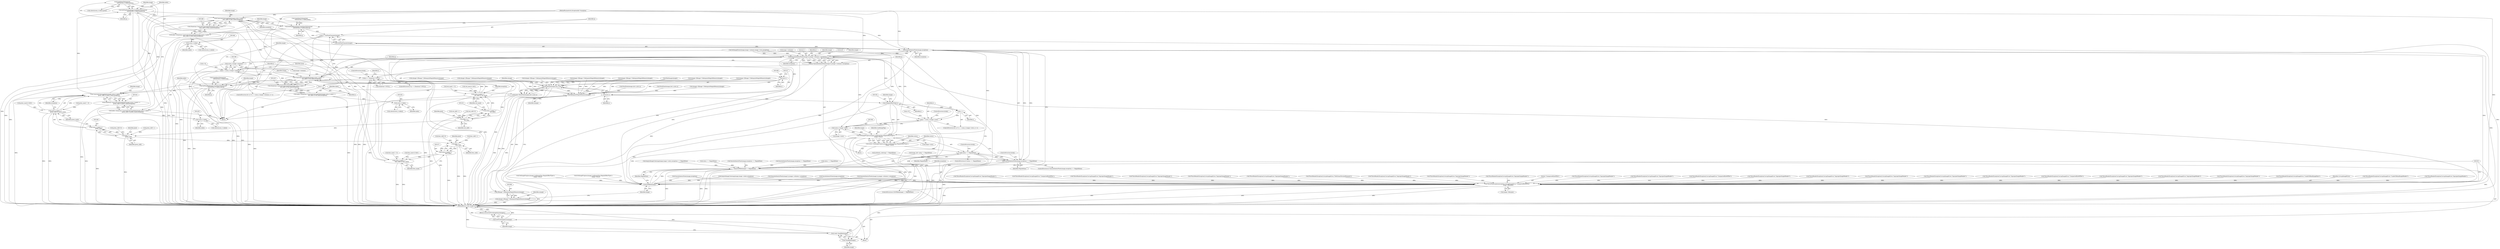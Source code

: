 digraph "0_ImageMagick_c78993d138bf480ab4652b5a48379d4ff75ba5f7@array" {
"1001454" [label="(Call,ScaleShortToQuantum(\n                colors[(ssize_t) index].green))"];
"1001452" [label="(Call,SetPixelGreen(image,ScaleShortToQuantum(\n                colors[(ssize_t) index].green),q))"];
"1001467" [label="(Call,ConstrainColormapIndex(image,(ssize_t) (pixel >>\n                blue_shift) & blue_mask,exception))"];
"1001417" [label="(Call,ConstrainColormapIndex(image,(ssize_t) (pixel >>\n                red_shift) & red_mask,exception))"];
"1001415" [label="(Call,(Quantum) ConstrainColormapIndex(image,(ssize_t) (pixel >>\n                red_shift) & red_mask,exception))"];
"1001413" [label="(Call,index=(Quantum) ConstrainColormapIndex(image,(ssize_t) (pixel >>\n                red_shift) & red_mask,exception))"];
"1001433" [label="(Call,(ssize_t) index)"];
"1001427" [label="(Call,SetPixelRed(image,ScaleShortToQuantum(\n                colors[(ssize_t) index].red),q))"];
"1001442" [label="(Call,ConstrainColormapIndex(image,(ssize_t) (pixel >>\n                green_shift) & green_mask,exception))"];
"1001440" [label="(Call,(Quantum) ConstrainColormapIndex(image,(ssize_t) (pixel >>\n                green_shift) & green_mask,exception))"];
"1001438" [label="(Call,index=(Quantum) ConstrainColormapIndex(image,(ssize_t) (pixel >>\n                green_shift) & green_mask,exception))"];
"1001458" [label="(Call,(ssize_t) index)"];
"1001465" [label="(Call,(Quantum) ConstrainColormapIndex(image,(ssize_t) (pixel >>\n                blue_shift) & blue_mask,exception))"];
"1001463" [label="(Call,index=(Quantum) ConstrainColormapIndex(image,(ssize_t) (pixel >>\n                blue_shift) & blue_mask,exception))"];
"1001483" [label="(Call,(ssize_t) index)"];
"1001477" [label="(Call,SetPixelBlue(image,ScaleShortToQuantum(\n                colors[(ssize_t) index].blue),q))"];
"1001488" [label="(Call,q+=GetPixelChannels(image))"];
"1001490" [label="(Call,GetPixelChannels(image))"];
"1001494" [label="(Call,SyncAuthenticPixels(image,exception))"];
"1001373" [label="(Call,QueueAuthenticPixels(image,0,y,image->columns,1,exception))"];
"1001371" [label="(Call,q=QueueAuthenticPixels(image,0,y,image->columns,1,exception))"];
"1001383" [label="(Call,q == (Quantum *) NULL)"];
"1001395" [label="(Call,(ssize_t) image->columns)"];
"1001393" [label="(Call,x < (ssize_t) image->columns)"];
"1001407" [label="(Call,(int) x)"];
"1001400" [label="(Call,x++)"];
"1001405" [label="(Call,XGetPixel(ximage,(int) x,(int) y))"];
"1001403" [label="(Call,pixel=XGetPixel(ximage,(int) x,(int) y))"];
"1001422" [label="(Call,pixel >>\n                red_shift)"];
"1001420" [label="(Call,(ssize_t) (pixel >>\n                red_shift))"];
"1001419" [label="(Call,(ssize_t) (pixel >>\n                red_shift) & red_mask)"];
"1001447" [label="(Call,pixel >>\n                green_shift)"];
"1001445" [label="(Call,(ssize_t) (pixel >>\n                green_shift))"];
"1001444" [label="(Call,(ssize_t) (pixel >>\n                green_shift) & green_mask)"];
"1001472" [label="(Call,pixel >>\n                blue_shift)"];
"1001470" [label="(Call,(ssize_t) (pixel >>\n                blue_shift))"];
"1001469" [label="(Call,(ssize_t) (pixel >>\n                blue_shift) & blue_mask)"];
"1001907" [label="(Call,RelinquishMagickMemory(ximage))"];
"1001905" [label="(Call,(XImage *) RelinquishMagickMemory(ximage))"];
"1001903" [label="(Call,ximage=(XImage *) RelinquishMagickMemory(ximage))"];
"1001410" [label="(Call,(int) y)"];
"1001504" [label="(Call,(MagickOffsetType) y)"];
"1001368" [label="(Call,y++)"];
"1001361" [label="(Call,y < (ssize_t) image->rows)"];
"1001501" [label="(Call,SetImageProgress(image,LoadImageTag,(MagickOffsetType) y,\n              image->rows))"];
"1001363" [label="(Call,(ssize_t) image->rows)"];
"1001499" [label="(Call,status=SetImageProgress(image,LoadImageTag,(MagickOffsetType) y,\n              image->rows))"];
"1001511" [label="(Call,status == MagickFalse)"];
"1001493" [label="(Call,SyncAuthenticPixels(image,exception) == MagickFalse)"];
"1001910" [label="(Call,EOFBlob(image) != MagickFalse)"];
"1001911" [label="(Call,EOFBlob(image))"];
"1001923" [label="(Call,CloseBlob(image))"];
"1001921" [label="(Call,(void) CloseBlob(image))"];
"1001926" [label="(Call,GetFirstImageInList(image))"];
"1001925" [label="(Return,return(GetFirstImageInList(image));)"];
"1001914" [label="(Call,ThrowFileException(exception,CorruptImageError,\"UnexpectedEndOfFile\",\n      image->filename))"];
"1001415" [label="(Call,(Quantum) ConstrainColormapIndex(image,(ssize_t) (pixel >>\n                red_shift) & red_mask,exception))"];
"1001394" [label="(Identifier,x)"];
"1000386" [label="(Call,ThrowReaderException(CorruptImageError,\"ImproperImageHeader\"))"];
"1001911" [label="(Call,EOFBlob(image))"];
"1001404" [label="(Identifier,pixel)"];
"1001297" [label="(Call,red_shift++)"];
"1001494" [label="(Call,SyncAuthenticPixels(image,exception))"];
"1001452" [label="(Call,SetPixelGreen(image,ScaleShortToQuantum(\n                colors[(ssize_t) index].green),q))"];
"1001417" [label="(Call,ConstrainColormapIndex(image,(ssize_t) (pixel >>\n                red_shift) & red_mask,exception))"];
"1001397" [label="(Call,image->columns)"];
"1000801" [label="(Call,ximage=(XImage *) RelinquishMagickMemory(ximage))"];
"1000850" [label="(Call,ThrowReaderException(CorruptImageError,\"UnexpectedEndOfFile\"))"];
"1001309" [label="(Call,green_mask != 0)"];
"1001382" [label="(ControlStructure,if (q == (Quantum *) NULL))"];
"1001255" [label="(Call,image_info->ping == MagickFalse)"];
"1001918" [label="(Call,image->filename)"];
"1001419" [label="(Call,(ssize_t) (pixel >>\n                red_shift) & red_mask)"];
"1001395" [label="(Call,(ssize_t) image->columns)"];
"1001280" [label="(Call,red_shift=0)"];
"1001362" [label="(Identifier,y)"];
"1000373" [label="(Call,ThrowReaderException(CorruptImageError,\"ImproperImageHeader\"))"];
"1000419" [label="(Call,ThrowReaderException(CorruptImageError,\"ImproperImageHeader\"))"];
"1001377" [label="(Call,image->columns)"];
"1001653" [label="(Call,SyncAuthenticPixels(image,exception))"];
"1000315" [label="(Call,ThrowReaderException(CorruptImageError,\"ImproperImageHeader\"))"];
"1001368" [label="(Call,y++)"];
"1001468" [label="(Identifier,image)"];
"1001564" [label="(Call,XGetPixel(ximage,(int) x,(int) y))"];
"1001908" [label="(Identifier,ximage)"];
"1001381" [label="(Identifier,exception)"];
"1001470" [label="(Call,(ssize_t) (pixel >>\n                blue_shift))"];
"1001385" [label="(Call,(Quantum *) NULL)"];
"1001506" [label="(Identifier,y)"];
"1001429" [label="(Call,ScaleShortToQuantum(\n                colors[(ssize_t) index].red))"];
"1001383" [label="(Call,q == (Quantum *) NULL)"];
"1001410" [label="(Call,(int) y)"];
"1001285" [label="(Call,red_mask != 0)"];
"1001499" [label="(Call,status=SetImageProgress(image,LoadImageTag,(MagickOffsetType) y,\n              image->rows))"];
"1001678" [label="(Call,AcquireImageColormap(image,image->colors,exception) == MagickFalse)"];
"1001428" [label="(Identifier,image)"];
"1001443" [label="(Identifier,image)"];
"1001380" [label="(Literal,1)"];
"1001472" [label="(Call,pixel >>\n                blue_shift)"];
"1001707" [label="(Call,ximage=(XImage *) RelinquishMagickMemory(ximage))"];
"1001904" [label="(Identifier,ximage)"];
"1001328" [label="(Call,blue_shift=0)"];
"1001927" [label="(Identifier,image)"];
"1000744" [label="(Call,ThrowReaderException(CorruptImageError,\"ImproperImageHeader\"))"];
"1000239" [label="(Call,ThrowReaderException(CorruptImageError,\"FileFormatVersionMismatch\"))"];
"1001372" [label="(Identifier,q)"];
"1001420" [label="(Call,(ssize_t) (pixel >>\n                red_shift))"];
"1001438" [label="(Call,index=(Quantum) ConstrainColormapIndex(image,(ssize_t) (pixel >>\n                green_shift) & green_mask,exception))"];
"1001512" [label="(Identifier,status)"];
"1001487" [label="(Identifier,q)"];
"1001001" [label="(Call,ximage=(XImage *) RelinquishMagickMemory(ximage))"];
"1001504" [label="(Call,(MagickOffsetType) y)"];
"1001670" [label="(Call,status == MagickFalse)"];
"1001502" [label="(Identifier,image)"];
"1001467" [label="(Call,ConstrainColormapIndex(image,(ssize_t) (pixel >>\n                blue_shift) & blue_mask,exception))"];
"1001473" [label="(Identifier,pixel)"];
"1001447" [label="(Call,pixel >>\n                green_shift)"];
"1001365" [label="(Call,image->rows)"];
"1001089" [label="(Call,ximage=(XImage *) RelinquishMagickMemory(ximage))"];
"1001450" [label="(Identifier,green_mask)"];
"1001464" [label="(Identifier,index)"];
"1001474" [label="(Identifier,blue_shift)"];
"1001451" [label="(Identifier,exception)"];
"1001373" [label="(Call,QueueAuthenticPixels(image,0,y,image->columns,1,exception))"];
"1001437" [label="(Identifier,q)"];
"1001674" [label="(ControlStructure,break;)"];
"1001652" [label="(Call,SyncAuthenticPixels(image,exception) == MagickFalse)"];
"1000265" [label="(Call,ThrowReaderException(CorruptImageError,\"ImproperImageHeader\"))"];
"1001860" [label="(Call,SyncAuthenticPixels(image,exception) == MagickFalse)"];
"1001423" [label="(Identifier,pixel)"];
"1001418" [label="(Identifier,image)"];
"1001448" [label="(Identifier,pixel)"];
"1001483" [label="(Call,(ssize_t) index)"];
"1000336" [label="(Call,ThrowReaderException(CorruptImageError,\"ImproperImageHeader\"))"];
"1001910" [label="(Call,EOFBlob(image) != MagickFalse)"];
"1001928" [label="(MethodReturn,static Image *)"];
"1000248" [label="(Call,ThrowReaderException(CorruptImageError,\"ImproperImageHeader\"))"];
"1001917" [label="(Literal,\"UnexpectedEndOfFile\")"];
"1001402" [label="(Block,)"];
"1000436" [label="(Call,ThrowReaderException(CorruptImageError,\"ImproperImageHeader\"))"];
"1000722" [label="(Call,ThrowReaderException(CorruptImageError,\"ImproperImageHeader\"))"];
"1001456" [label="(Call,colors[(ssize_t) index])"];
"1001500" [label="(Identifier,status)"];
"1001476" [label="(Identifier,exception)"];
"1001391" [label="(Identifier,x)"];
"1001403" [label="(Call,pixel=XGetPixel(ximage,(int) x,(int) y))"];
"1001409" [label="(Identifier,x)"];
"1001321" [label="(Call,green_shift++)"];
"1001454" [label="(Call,ScaleShortToQuantum(\n                colors[(ssize_t) index].green))"];
"1001514" [label="(ControlStructure,break;)"];
"1001878" [label="(Call,status == MagickFalse)"];
"1000498" [label="(Call,ThrowReaderException(CorruptImageError,\"UnexpectedEndOfFile\"))"];
"1001510" [label="(ControlStructure,if (status == MagickFalse))"];
"1001363" [label="(Call,(ssize_t) image->rows)"];
"1001435" [label="(Identifier,index)"];
"1001489" [label="(Identifier,q)"];
"1001333" [label="(Call,blue_mask != 0)"];
"1001405" [label="(Call,XGetPixel(ximage,(int) x,(int) y))"];
"1001868" [label="(Call,SetImageProgress(image,LoadImageTag,(MagickOffsetType) y,\n            image->rows))"];
"1001465" [label="(Call,(Quantum) ConstrainColormapIndex(image,(ssize_t) (pixel >>\n                blue_shift) & blue_mask,exception))"];
"1001052" [label="(Call,ThrowReaderException(CorruptImageError,\"ImproperImageHeader\"))"];
"1000368" [label="(Call,ThrowReaderException(CorruptImageError,\"ImproperImageHeader\"))"];
"1000410" [label="(Call,ThrowReaderException(CorruptImageError,\"ImproperImageHeader\"))"];
"1001401" [label="(Identifier,x)"];
"1001345" [label="(Call,blue_shift++)"];
"1001412" [label="(Identifier,y)"];
"1001426" [label="(Identifier,exception)"];
"1001400" [label="(Call,x++)"];
"1001907" [label="(Call,RelinquishMagickMemory(ximage))"];
"1001313" [label="(Call,green_mask & 0x01)"];
"1000116" [label="(Block,)"];
"1001513" [label="(Identifier,MagickFalse)"];
"1001477" [label="(Call,SetPixelBlue(image,ScaleShortToQuantum(\n                colors[(ssize_t) index].blue),q))"];
"1001475" [label="(Identifier,blue_mask)"];
"1001481" [label="(Call,colors[(ssize_t) index])"];
"1001422" [label="(Call,pixel >>\n                red_shift)"];
"1001511" [label="(Call,status == MagickFalse)"];
"1001361" [label="(Call,y < (ssize_t) image->rows)"];
"1001488" [label="(Call,q+=GetPixelChannels(image))"];
"1001909" [label="(ControlStructure,if (EOFBlob(image) != MagickFalse))"];
"1001007" [label="(Call,ThrowReaderException(CorruptImageError,\"ImproperImageHeader\"))"];
"1001444" [label="(Call,(ssize_t) (pixel >>\n                green_shift) & green_mask)"];
"1001407" [label="(Call,(int) x)"];
"1001923" [label="(Call,CloseBlob(image))"];
"1001389" [label="(ControlStructure,for (x=0; x < (ssize_t) image->columns; x++))"];
"1001414" [label="(Identifier,index)"];
"1001390" [label="(Call,x=0)"];
"1001304" [label="(Call,green_shift=0)"];
"1001498" [label="(ControlStructure,break;)"];
"1001463" [label="(Call,index=(Quantum) ConstrainColormapIndex(image,(ssize_t) (pixel >>\n                blue_shift) & blue_mask,exception))"];
"1001496" [label="(Identifier,exception)"];
"1001376" [label="(Identifier,y)"];
"1001507" [label="(Call,image->rows)"];
"1001458" [label="(Call,(ssize_t) index)"];
"1001660" [label="(Call,SetImageProgress(image,LoadImageTag,(MagickOffsetType) y,\n              image->rows))"];
"1001370" [label="(Block,)"];
"1001794" [label="(Call,QueueAuthenticPixels(image,0,y,image->columns,1,exception))"];
"1001445" [label="(Call,(ssize_t) (pixel >>\n                green_shift))"];
"1001433" [label="(Call,(ssize_t) index)"];
"1001169" [label="(Call,SetImageExtent(image,image->columns,image->rows,exception))"];
"1001046" [label="(Call,ximage=(XImage *) RelinquishMagickMemory(ximage))"];
"1001357" [label="(ControlStructure,for (y=0; y < (ssize_t) image->rows; y++))"];
"1000398" [label="(Call,ThrowReaderException(CorruptImageError,\"ImproperImageHeader\"))"];
"1000749" [label="(Call,XInitImage(ximage))"];
"1001358" [label="(Call,y=0)"];
"1001497" [label="(Identifier,MagickFalse)"];
"1001501" [label="(Call,SetImageProgress(image,LoadImageTag,(MagickOffsetType) y,\n              image->rows))"];
"1001455" [label="(Call,colors[(ssize_t) index].green)"];
"1001912" [label="(Identifier,image)"];
"1001861" [label="(Call,SyncAuthenticPixels(image,exception))"];
"1001914" [label="(Call,ThrowFileException(exception,CorruptImageError,\"UnexpectedEndOfFile\",\n      image->filename))"];
"1001337" [label="(Call,blue_mask & 0x01)"];
"1000762" [label="(Call,ThrowReaderException(CorruptImageError,\"UnexpectedEndOfFile\"))"];
"1001135" [label="(Call,ximage=(XImage *) RelinquishMagickMemory(ximage))"];
"1001453" [label="(Identifier,image)"];
"1001439" [label="(Identifier,index)"];
"1001492" [label="(ControlStructure,if (SyncAuthenticPixels(image,exception) == MagickFalse))"];
"1001406" [label="(Identifier,ximage)"];
"1001491" [label="(Identifier,image)"];
"1001289" [label="(Call,red_mask & 0x01)"];
"1001384" [label="(Identifier,q)"];
"1001925" [label="(Return,return(GetFirstImageInList(image));)"];
"1000290" [label="(Call,ThrowReaderException(CorruptImageError,\"ImproperImageHeader\"))"];
"1001903" [label="(Call,ximage=(XImage *) RelinquishMagickMemory(ximage))"];
"1001921" [label="(Call,(void) CloseBlob(image))"];
"1000320" [label="(Call,ThrowReaderException(CorruptImageError,\"ImproperImageHeader\"))"];
"1001449" [label="(Identifier,green_shift)"];
"1001832" [label="(Call,XGetPixel(ximage,(int) x,(int) y))"];
"1001369" [label="(Identifier,y)"];
"1001388" [label="(ControlStructure,break;)"];
"1001424" [label="(Identifier,red_shift)"];
"1001478" [label="(Identifier,image)"];
"1001495" [label="(Identifier,image)"];
"1000756" [label="(Call,ximage=(XImage *) RelinquishMagickMemory(ximage))"];
"1001924" [label="(Identifier,image)"];
"1001926" [label="(Call,GetFirstImageInList(image))"];
"1001469" [label="(Call,(ssize_t) (pixel >>\n                blue_shift) & blue_mask)"];
"1001374" [label="(Identifier,image)"];
"1001431" [label="(Call,colors[(ssize_t) index])"];
"1001479" [label="(Call,ScaleShortToQuantum(\n                colors[(ssize_t) index].blue))"];
"1001679" [label="(Call,AcquireImageColormap(image,image->colors,exception))"];
"1001393" [label="(Call,x < (ssize_t) image->columns)"];
"1001440" [label="(Call,(Quantum) ConstrainColormapIndex(image,(ssize_t) (pixel >>\n                green_shift) & green_mask,exception))"];
"1001493" [label="(Call,SyncAuthenticPixels(image,exception) == MagickFalse)"];
"1001532" [label="(Call,QueueAuthenticPixels(image,0,y,image->columns,1,exception))"];
"1000700" [label="(Call,ThrowReaderException(CorruptImageError,\"ImproperImageHeader\"))"];
"1001425" [label="(Identifier,red_mask)"];
"1001442" [label="(Call,ConstrainColormapIndex(image,(ssize_t) (pixel >>\n                green_shift) & green_mask,exception))"];
"1001413" [label="(Call,index=(Quantum) ConstrainColormapIndex(image,(ssize_t) (pixel >>\n                red_shift) & red_mask,exception))"];
"1001485" [label="(Identifier,index)"];
"1001462" [label="(Identifier,q)"];
"1001915" [label="(Identifier,exception)"];
"1001427" [label="(Call,SetPixelRed(image,ScaleShortToQuantum(\n                colors[(ssize_t) index].red),q))"];
"1001460" [label="(Identifier,index)"];
"1001354" [label="(Call,authentic_colormap != MagickFalse)"];
"1001371" [label="(Call,q=QueueAuthenticPixels(image,0,y,image->columns,1,exception))"];
"1001490" [label="(Call,GetPixelChannels(image))"];
"1001141" [label="(Call,ThrowReaderException(CorruptImageError,\"UnableToReadImageData\"))"];
"1001375" [label="(Literal,0)"];
"1001916" [label="(Identifier,CorruptImageError)"];
"1000211" [label="(Call,ThrowReaderException(CorruptImageError,\"UnableToReadImageHeader\"))"];
"1001913" [label="(Identifier,MagickFalse)"];
"1001905" [label="(Call,(XImage *) RelinquishMagickMemory(ximage))"];
"1000115" [label="(MethodParameterIn,ExceptionInfo *exception)"];
"1001503" [label="(Identifier,LoadImageTag)"];
"1000844" [label="(Call,ximage=(XImage *) RelinquishMagickMemory(ximage))"];
"1000355" [label="(Call,ThrowReaderException(CorruptImageError,\"ImproperImageHeader\"))"];
"1001508" [label="(Identifier,image)"];
"1001454" -> "1001452"  [label="AST: "];
"1001454" -> "1001455"  [label="CFG: "];
"1001455" -> "1001454"  [label="AST: "];
"1001462" -> "1001454"  [label="CFG: "];
"1001454" -> "1001928"  [label="DDG: "];
"1001454" -> "1001452"  [label="DDG: "];
"1001452" -> "1001402"  [label="AST: "];
"1001452" -> "1001462"  [label="CFG: "];
"1001453" -> "1001452"  [label="AST: "];
"1001462" -> "1001452"  [label="AST: "];
"1001464" -> "1001452"  [label="CFG: "];
"1001452" -> "1001928"  [label="DDG: "];
"1001452" -> "1001928"  [label="DDG: "];
"1001442" -> "1001452"  [label="DDG: "];
"1001427" -> "1001452"  [label="DDG: "];
"1001452" -> "1001467"  [label="DDG: "];
"1001452" -> "1001477"  [label="DDG: "];
"1001467" -> "1001465"  [label="AST: "];
"1001467" -> "1001476"  [label="CFG: "];
"1001468" -> "1001467"  [label="AST: "];
"1001469" -> "1001467"  [label="AST: "];
"1001476" -> "1001467"  [label="AST: "];
"1001465" -> "1001467"  [label="CFG: "];
"1001467" -> "1001928"  [label="DDG: "];
"1001467" -> "1001417"  [label="DDG: "];
"1001467" -> "1001465"  [label="DDG: "];
"1001467" -> "1001465"  [label="DDG: "];
"1001467" -> "1001465"  [label="DDG: "];
"1001469" -> "1001467"  [label="DDG: "];
"1001469" -> "1001467"  [label="DDG: "];
"1001442" -> "1001467"  [label="DDG: "];
"1000115" -> "1001467"  [label="DDG: "];
"1001467" -> "1001477"  [label="DDG: "];
"1001467" -> "1001494"  [label="DDG: "];
"1001417" -> "1001415"  [label="AST: "];
"1001417" -> "1001426"  [label="CFG: "];
"1001418" -> "1001417"  [label="AST: "];
"1001419" -> "1001417"  [label="AST: "];
"1001426" -> "1001417"  [label="AST: "];
"1001415" -> "1001417"  [label="CFG: "];
"1001417" -> "1001928"  [label="DDG: "];
"1001417" -> "1001415"  [label="DDG: "];
"1001417" -> "1001415"  [label="DDG: "];
"1001417" -> "1001415"  [label="DDG: "];
"1001373" -> "1001417"  [label="DDG: "];
"1001373" -> "1001417"  [label="DDG: "];
"1001490" -> "1001417"  [label="DDG: "];
"1001419" -> "1001417"  [label="DDG: "];
"1001419" -> "1001417"  [label="DDG: "];
"1000115" -> "1001417"  [label="DDG: "];
"1001417" -> "1001427"  [label="DDG: "];
"1001417" -> "1001442"  [label="DDG: "];
"1001415" -> "1001413"  [label="AST: "];
"1001416" -> "1001415"  [label="AST: "];
"1001413" -> "1001415"  [label="CFG: "];
"1001415" -> "1001928"  [label="DDG: "];
"1001415" -> "1001413"  [label="DDG: "];
"1001413" -> "1001402"  [label="AST: "];
"1001414" -> "1001413"  [label="AST: "];
"1001428" -> "1001413"  [label="CFG: "];
"1001413" -> "1001928"  [label="DDG: "];
"1001413" -> "1001433"  [label="DDG: "];
"1001433" -> "1001431"  [label="AST: "];
"1001433" -> "1001435"  [label="CFG: "];
"1001434" -> "1001433"  [label="AST: "];
"1001435" -> "1001433"  [label="AST: "];
"1001431" -> "1001433"  [label="CFG: "];
"1001427" -> "1001402"  [label="AST: "];
"1001427" -> "1001437"  [label="CFG: "];
"1001428" -> "1001427"  [label="AST: "];
"1001429" -> "1001427"  [label="AST: "];
"1001437" -> "1001427"  [label="AST: "];
"1001439" -> "1001427"  [label="CFG: "];
"1001427" -> "1001928"  [label="DDG: "];
"1001427" -> "1001928"  [label="DDG: "];
"1001429" -> "1001427"  [label="DDG: "];
"1001383" -> "1001427"  [label="DDG: "];
"1001488" -> "1001427"  [label="DDG: "];
"1001427" -> "1001442"  [label="DDG: "];
"1001442" -> "1001440"  [label="AST: "];
"1001442" -> "1001451"  [label="CFG: "];
"1001443" -> "1001442"  [label="AST: "];
"1001444" -> "1001442"  [label="AST: "];
"1001451" -> "1001442"  [label="AST: "];
"1001440" -> "1001442"  [label="CFG: "];
"1001442" -> "1001928"  [label="DDG: "];
"1001442" -> "1001440"  [label="DDG: "];
"1001442" -> "1001440"  [label="DDG: "];
"1001442" -> "1001440"  [label="DDG: "];
"1001444" -> "1001442"  [label="DDG: "];
"1001444" -> "1001442"  [label="DDG: "];
"1000115" -> "1001442"  [label="DDG: "];
"1001440" -> "1001438"  [label="AST: "];
"1001441" -> "1001440"  [label="AST: "];
"1001438" -> "1001440"  [label="CFG: "];
"1001440" -> "1001928"  [label="DDG: "];
"1001440" -> "1001438"  [label="DDG: "];
"1001438" -> "1001402"  [label="AST: "];
"1001439" -> "1001438"  [label="AST: "];
"1001453" -> "1001438"  [label="CFG: "];
"1001438" -> "1001928"  [label="DDG: "];
"1001438" -> "1001458"  [label="DDG: "];
"1001458" -> "1001456"  [label="AST: "];
"1001458" -> "1001460"  [label="CFG: "];
"1001459" -> "1001458"  [label="AST: "];
"1001460" -> "1001458"  [label="AST: "];
"1001456" -> "1001458"  [label="CFG: "];
"1001465" -> "1001463"  [label="AST: "];
"1001466" -> "1001465"  [label="AST: "];
"1001463" -> "1001465"  [label="CFG: "];
"1001465" -> "1001928"  [label="DDG: "];
"1001465" -> "1001463"  [label="DDG: "];
"1001463" -> "1001402"  [label="AST: "];
"1001464" -> "1001463"  [label="AST: "];
"1001478" -> "1001463"  [label="CFG: "];
"1001463" -> "1001928"  [label="DDG: "];
"1001463" -> "1001483"  [label="DDG: "];
"1001483" -> "1001481"  [label="AST: "];
"1001483" -> "1001485"  [label="CFG: "];
"1001484" -> "1001483"  [label="AST: "];
"1001485" -> "1001483"  [label="AST: "];
"1001481" -> "1001483"  [label="CFG: "];
"1001483" -> "1001928"  [label="DDG: "];
"1001477" -> "1001402"  [label="AST: "];
"1001477" -> "1001487"  [label="CFG: "];
"1001478" -> "1001477"  [label="AST: "];
"1001479" -> "1001477"  [label="AST: "];
"1001487" -> "1001477"  [label="AST: "];
"1001489" -> "1001477"  [label="CFG: "];
"1001477" -> "1001928"  [label="DDG: "];
"1001477" -> "1001928"  [label="DDG: "];
"1001479" -> "1001477"  [label="DDG: "];
"1001477" -> "1001488"  [label="DDG: "];
"1001477" -> "1001490"  [label="DDG: "];
"1001488" -> "1001402"  [label="AST: "];
"1001488" -> "1001490"  [label="CFG: "];
"1001489" -> "1001488"  [label="AST: "];
"1001490" -> "1001488"  [label="AST: "];
"1001401" -> "1001488"  [label="CFG: "];
"1001488" -> "1001928"  [label="DDG: "];
"1001488" -> "1001928"  [label="DDG: "];
"1001490" -> "1001488"  [label="DDG: "];
"1001490" -> "1001491"  [label="CFG: "];
"1001491" -> "1001490"  [label="AST: "];
"1001490" -> "1001494"  [label="DDG: "];
"1001494" -> "1001493"  [label="AST: "];
"1001494" -> "1001496"  [label="CFG: "];
"1001495" -> "1001494"  [label="AST: "];
"1001496" -> "1001494"  [label="AST: "];
"1001497" -> "1001494"  [label="CFG: "];
"1001494" -> "1001928"  [label="DDG: "];
"1001494" -> "1001373"  [label="DDG: "];
"1001494" -> "1001493"  [label="DDG: "];
"1001494" -> "1001493"  [label="DDG: "];
"1001373" -> "1001494"  [label="DDG: "];
"1001373" -> "1001494"  [label="DDG: "];
"1000115" -> "1001494"  [label="DDG: "];
"1001494" -> "1001501"  [label="DDG: "];
"1001494" -> "1001911"  [label="DDG: "];
"1001494" -> "1001914"  [label="DDG: "];
"1001373" -> "1001371"  [label="AST: "];
"1001373" -> "1001381"  [label="CFG: "];
"1001374" -> "1001373"  [label="AST: "];
"1001375" -> "1001373"  [label="AST: "];
"1001376" -> "1001373"  [label="AST: "];
"1001377" -> "1001373"  [label="AST: "];
"1001380" -> "1001373"  [label="AST: "];
"1001381" -> "1001373"  [label="AST: "];
"1001371" -> "1001373"  [label="CFG: "];
"1001373" -> "1001928"  [label="DDG: "];
"1001373" -> "1001928"  [label="DDG: "];
"1001373" -> "1001928"  [label="DDG: "];
"1001373" -> "1001371"  [label="DDG: "];
"1001373" -> "1001371"  [label="DDG: "];
"1001373" -> "1001371"  [label="DDG: "];
"1001373" -> "1001371"  [label="DDG: "];
"1001373" -> "1001371"  [label="DDG: "];
"1001373" -> "1001371"  [label="DDG: "];
"1001169" -> "1001373"  [label="DDG: "];
"1001169" -> "1001373"  [label="DDG: "];
"1001169" -> "1001373"  [label="DDG: "];
"1001501" -> "1001373"  [label="DDG: "];
"1001361" -> "1001373"  [label="DDG: "];
"1001395" -> "1001373"  [label="DDG: "];
"1000115" -> "1001373"  [label="DDG: "];
"1001373" -> "1001395"  [label="DDG: "];
"1001373" -> "1001410"  [label="DDG: "];
"1001373" -> "1001504"  [label="DDG: "];
"1001373" -> "1001911"  [label="DDG: "];
"1001373" -> "1001914"  [label="DDG: "];
"1001371" -> "1001370"  [label="AST: "];
"1001372" -> "1001371"  [label="AST: "];
"1001384" -> "1001371"  [label="CFG: "];
"1001371" -> "1001928"  [label="DDG: "];
"1001371" -> "1001383"  [label="DDG: "];
"1001383" -> "1001382"  [label="AST: "];
"1001383" -> "1001385"  [label="CFG: "];
"1001384" -> "1001383"  [label="AST: "];
"1001385" -> "1001383"  [label="AST: "];
"1001388" -> "1001383"  [label="CFG: "];
"1001391" -> "1001383"  [label="CFG: "];
"1001383" -> "1001928"  [label="DDG: "];
"1001383" -> "1001928"  [label="DDG: "];
"1001383" -> "1001928"  [label="DDG: "];
"1001385" -> "1001383"  [label="DDG: "];
"1001395" -> "1001393"  [label="AST: "];
"1001395" -> "1001397"  [label="CFG: "];
"1001396" -> "1001395"  [label="AST: "];
"1001397" -> "1001395"  [label="AST: "];
"1001393" -> "1001395"  [label="CFG: "];
"1001395" -> "1001928"  [label="DDG: "];
"1001395" -> "1001393"  [label="DDG: "];
"1001393" -> "1001389"  [label="AST: "];
"1001394" -> "1001393"  [label="AST: "];
"1001404" -> "1001393"  [label="CFG: "];
"1001495" -> "1001393"  [label="CFG: "];
"1001393" -> "1001928"  [label="DDG: "];
"1001393" -> "1001928"  [label="DDG: "];
"1001393" -> "1001928"  [label="DDG: "];
"1001390" -> "1001393"  [label="DDG: "];
"1001400" -> "1001393"  [label="DDG: "];
"1001393" -> "1001407"  [label="DDG: "];
"1001407" -> "1001405"  [label="AST: "];
"1001407" -> "1001409"  [label="CFG: "];
"1001408" -> "1001407"  [label="AST: "];
"1001409" -> "1001407"  [label="AST: "];
"1001411" -> "1001407"  [label="CFG: "];
"1001407" -> "1001400"  [label="DDG: "];
"1001407" -> "1001405"  [label="DDG: "];
"1001400" -> "1001389"  [label="AST: "];
"1001400" -> "1001401"  [label="CFG: "];
"1001401" -> "1001400"  [label="AST: "];
"1001394" -> "1001400"  [label="CFG: "];
"1001405" -> "1001403"  [label="AST: "];
"1001405" -> "1001410"  [label="CFG: "];
"1001406" -> "1001405"  [label="AST: "];
"1001410" -> "1001405"  [label="AST: "];
"1001403" -> "1001405"  [label="CFG: "];
"1001405" -> "1001928"  [label="DDG: "];
"1001405" -> "1001928"  [label="DDG: "];
"1001405" -> "1001403"  [label="DDG: "];
"1001405" -> "1001403"  [label="DDG: "];
"1001405" -> "1001403"  [label="DDG: "];
"1000756" -> "1001405"  [label="DDG: "];
"1001046" -> "1001405"  [label="DDG: "];
"1000801" -> "1001405"  [label="DDG: "];
"1000749" -> "1001405"  [label="DDG: "];
"1001135" -> "1001405"  [label="DDG: "];
"1001001" -> "1001405"  [label="DDG: "];
"1001089" -> "1001405"  [label="DDG: "];
"1000844" -> "1001405"  [label="DDG: "];
"1001410" -> "1001405"  [label="DDG: "];
"1001405" -> "1001907"  [label="DDG: "];
"1001403" -> "1001402"  [label="AST: "];
"1001404" -> "1001403"  [label="AST: "];
"1001414" -> "1001403"  [label="CFG: "];
"1001403" -> "1001928"  [label="DDG: "];
"1001403" -> "1001422"  [label="DDG: "];
"1001422" -> "1001420"  [label="AST: "];
"1001422" -> "1001424"  [label="CFG: "];
"1001423" -> "1001422"  [label="AST: "];
"1001424" -> "1001422"  [label="AST: "];
"1001420" -> "1001422"  [label="CFG: "];
"1001422" -> "1001928"  [label="DDG: "];
"1001422" -> "1001420"  [label="DDG: "];
"1001422" -> "1001420"  [label="DDG: "];
"1001280" -> "1001422"  [label="DDG: "];
"1001297" -> "1001422"  [label="DDG: "];
"1001422" -> "1001447"  [label="DDG: "];
"1001420" -> "1001419"  [label="AST: "];
"1001421" -> "1001420"  [label="AST: "];
"1001425" -> "1001420"  [label="CFG: "];
"1001420" -> "1001928"  [label="DDG: "];
"1001420" -> "1001419"  [label="DDG: "];
"1001419" -> "1001425"  [label="CFG: "];
"1001425" -> "1001419"  [label="AST: "];
"1001426" -> "1001419"  [label="CFG: "];
"1001419" -> "1001928"  [label="DDG: "];
"1001419" -> "1001928"  [label="DDG: "];
"1001289" -> "1001419"  [label="DDG: "];
"1001285" -> "1001419"  [label="DDG: "];
"1001447" -> "1001445"  [label="AST: "];
"1001447" -> "1001449"  [label="CFG: "];
"1001448" -> "1001447"  [label="AST: "];
"1001449" -> "1001447"  [label="AST: "];
"1001445" -> "1001447"  [label="CFG: "];
"1001447" -> "1001928"  [label="DDG: "];
"1001447" -> "1001445"  [label="DDG: "];
"1001447" -> "1001445"  [label="DDG: "];
"1001321" -> "1001447"  [label="DDG: "];
"1001304" -> "1001447"  [label="DDG: "];
"1001447" -> "1001472"  [label="DDG: "];
"1001445" -> "1001444"  [label="AST: "];
"1001446" -> "1001445"  [label="AST: "];
"1001450" -> "1001445"  [label="CFG: "];
"1001445" -> "1001928"  [label="DDG: "];
"1001445" -> "1001444"  [label="DDG: "];
"1001444" -> "1001450"  [label="CFG: "];
"1001450" -> "1001444"  [label="AST: "];
"1001451" -> "1001444"  [label="CFG: "];
"1001444" -> "1001928"  [label="DDG: "];
"1001444" -> "1001928"  [label="DDG: "];
"1001309" -> "1001444"  [label="DDG: "];
"1001313" -> "1001444"  [label="DDG: "];
"1001472" -> "1001470"  [label="AST: "];
"1001472" -> "1001474"  [label="CFG: "];
"1001473" -> "1001472"  [label="AST: "];
"1001474" -> "1001472"  [label="AST: "];
"1001470" -> "1001472"  [label="CFG: "];
"1001472" -> "1001928"  [label="DDG: "];
"1001472" -> "1001928"  [label="DDG: "];
"1001472" -> "1001470"  [label="DDG: "];
"1001472" -> "1001470"  [label="DDG: "];
"1001328" -> "1001472"  [label="DDG: "];
"1001345" -> "1001472"  [label="DDG: "];
"1001470" -> "1001469"  [label="AST: "];
"1001471" -> "1001470"  [label="AST: "];
"1001475" -> "1001470"  [label="CFG: "];
"1001470" -> "1001928"  [label="DDG: "];
"1001470" -> "1001469"  [label="DDG: "];
"1001469" -> "1001475"  [label="CFG: "];
"1001475" -> "1001469"  [label="AST: "];
"1001476" -> "1001469"  [label="CFG: "];
"1001469" -> "1001928"  [label="DDG: "];
"1001469" -> "1001928"  [label="DDG: "];
"1001337" -> "1001469"  [label="DDG: "];
"1001333" -> "1001469"  [label="DDG: "];
"1001907" -> "1001905"  [label="AST: "];
"1001907" -> "1001908"  [label="CFG: "];
"1001908" -> "1001907"  [label="AST: "];
"1001905" -> "1001907"  [label="CFG: "];
"1001907" -> "1001905"  [label="DDG: "];
"1000756" -> "1001907"  [label="DDG: "];
"1001707" -> "1001907"  [label="DDG: "];
"1001046" -> "1001907"  [label="DDG: "];
"1000801" -> "1001907"  [label="DDG: "];
"1000749" -> "1001907"  [label="DDG: "];
"1001832" -> "1001907"  [label="DDG: "];
"1001564" -> "1001907"  [label="DDG: "];
"1001135" -> "1001907"  [label="DDG: "];
"1001001" -> "1001907"  [label="DDG: "];
"1001089" -> "1001907"  [label="DDG: "];
"1000844" -> "1001907"  [label="DDG: "];
"1001905" -> "1001903"  [label="AST: "];
"1001906" -> "1001905"  [label="AST: "];
"1001903" -> "1001905"  [label="CFG: "];
"1001905" -> "1001928"  [label="DDG: "];
"1001905" -> "1001903"  [label="DDG: "];
"1001903" -> "1000116"  [label="AST: "];
"1001904" -> "1001903"  [label="AST: "];
"1001912" -> "1001903"  [label="CFG: "];
"1001903" -> "1001928"  [label="DDG: "];
"1001903" -> "1001928"  [label="DDG: "];
"1001410" -> "1001412"  [label="CFG: "];
"1001411" -> "1001410"  [label="AST: "];
"1001412" -> "1001410"  [label="AST: "];
"1001410" -> "1001928"  [label="DDG: "];
"1001410" -> "1001504"  [label="DDG: "];
"1001504" -> "1001501"  [label="AST: "];
"1001504" -> "1001506"  [label="CFG: "];
"1001505" -> "1001504"  [label="AST: "];
"1001506" -> "1001504"  [label="AST: "];
"1001508" -> "1001504"  [label="CFG: "];
"1001504" -> "1001928"  [label="DDG: "];
"1001504" -> "1001368"  [label="DDG: "];
"1001504" -> "1001501"  [label="DDG: "];
"1001368" -> "1001357"  [label="AST: "];
"1001368" -> "1001369"  [label="CFG: "];
"1001369" -> "1001368"  [label="AST: "];
"1001362" -> "1001368"  [label="CFG: "];
"1001368" -> "1001361"  [label="DDG: "];
"1001361" -> "1001357"  [label="AST: "];
"1001361" -> "1001363"  [label="CFG: "];
"1001362" -> "1001361"  [label="AST: "];
"1001363" -> "1001361"  [label="AST: "];
"1001372" -> "1001361"  [label="CFG: "];
"1001674" -> "1001361"  [label="CFG: "];
"1001361" -> "1001928"  [label="DDG: "];
"1001361" -> "1001928"  [label="DDG: "];
"1001361" -> "1001928"  [label="DDG: "];
"1001358" -> "1001361"  [label="DDG: "];
"1001363" -> "1001361"  [label="DDG: "];
"1001501" -> "1001499"  [label="AST: "];
"1001501" -> "1001507"  [label="CFG: "];
"1001502" -> "1001501"  [label="AST: "];
"1001503" -> "1001501"  [label="AST: "];
"1001507" -> "1001501"  [label="AST: "];
"1001499" -> "1001501"  [label="CFG: "];
"1001501" -> "1001928"  [label="DDG: "];
"1001501" -> "1001928"  [label="DDG: "];
"1001501" -> "1001928"  [label="DDG: "];
"1001501" -> "1001363"  [label="DDG: "];
"1001501" -> "1001499"  [label="DDG: "];
"1001501" -> "1001499"  [label="DDG: "];
"1001501" -> "1001499"  [label="DDG: "];
"1001501" -> "1001499"  [label="DDG: "];
"1001363" -> "1001501"  [label="DDG: "];
"1001501" -> "1001911"  [label="DDG: "];
"1001363" -> "1001365"  [label="CFG: "];
"1001364" -> "1001363"  [label="AST: "];
"1001365" -> "1001363"  [label="AST: "];
"1001363" -> "1001928"  [label="DDG: "];
"1001169" -> "1001363"  [label="DDG: "];
"1001499" -> "1001370"  [label="AST: "];
"1001500" -> "1001499"  [label="AST: "];
"1001512" -> "1001499"  [label="CFG: "];
"1001499" -> "1001928"  [label="DDG: "];
"1001499" -> "1001511"  [label="DDG: "];
"1001511" -> "1001510"  [label="AST: "];
"1001511" -> "1001513"  [label="CFG: "];
"1001512" -> "1001511"  [label="AST: "];
"1001513" -> "1001511"  [label="AST: "];
"1001514" -> "1001511"  [label="CFG: "];
"1001369" -> "1001511"  [label="CFG: "];
"1001511" -> "1001928"  [label="DDG: "];
"1001511" -> "1001928"  [label="DDG: "];
"1001511" -> "1001493"  [label="DDG: "];
"1001493" -> "1001511"  [label="DDG: "];
"1001511" -> "1001910"  [label="DDG: "];
"1001493" -> "1001492"  [label="AST: "];
"1001493" -> "1001497"  [label="CFG: "];
"1001497" -> "1001493"  [label="AST: "];
"1001498" -> "1001493"  [label="CFG: "];
"1001500" -> "1001493"  [label="CFG: "];
"1001493" -> "1001928"  [label="DDG: "];
"1001493" -> "1001928"  [label="DDG: "];
"1001354" -> "1001493"  [label="DDG: "];
"1001255" -> "1001493"  [label="DDG: "];
"1001493" -> "1001910"  [label="DDG: "];
"1001910" -> "1001909"  [label="AST: "];
"1001910" -> "1001913"  [label="CFG: "];
"1001911" -> "1001910"  [label="AST: "];
"1001913" -> "1001910"  [label="AST: "];
"1001915" -> "1001910"  [label="CFG: "];
"1001922" -> "1001910"  [label="CFG: "];
"1001910" -> "1001928"  [label="DDG: "];
"1001910" -> "1001928"  [label="DDG: "];
"1001910" -> "1001928"  [label="DDG: "];
"1001911" -> "1001910"  [label="DDG: "];
"1001678" -> "1001910"  [label="DDG: "];
"1001860" -> "1001910"  [label="DDG: "];
"1001670" -> "1001910"  [label="DDG: "];
"1001652" -> "1001910"  [label="DDG: "];
"1001354" -> "1001910"  [label="DDG: "];
"1001878" -> "1001910"  [label="DDG: "];
"1001255" -> "1001910"  [label="DDG: "];
"1001911" -> "1001912"  [label="CFG: "];
"1001912" -> "1001911"  [label="AST: "];
"1001913" -> "1001911"  [label="CFG: "];
"1001679" -> "1001911"  [label="DDG: "];
"1001660" -> "1001911"  [label="DDG: "];
"1001532" -> "1001911"  [label="DDG: "];
"1001868" -> "1001911"  [label="DDG: "];
"1001861" -> "1001911"  [label="DDG: "];
"1001169" -> "1001911"  [label="DDG: "];
"1001653" -> "1001911"  [label="DDG: "];
"1001794" -> "1001911"  [label="DDG: "];
"1001911" -> "1001923"  [label="DDG: "];
"1001923" -> "1001921"  [label="AST: "];
"1001923" -> "1001924"  [label="CFG: "];
"1001924" -> "1001923"  [label="AST: "];
"1001921" -> "1001923"  [label="CFG: "];
"1001923" -> "1001921"  [label="DDG: "];
"1001923" -> "1001926"  [label="DDG: "];
"1001921" -> "1000116"  [label="AST: "];
"1001922" -> "1001921"  [label="AST: "];
"1001927" -> "1001921"  [label="CFG: "];
"1001921" -> "1001928"  [label="DDG: "];
"1001921" -> "1001928"  [label="DDG: "];
"1001926" -> "1001925"  [label="AST: "];
"1001926" -> "1001927"  [label="CFG: "];
"1001927" -> "1001926"  [label="AST: "];
"1001925" -> "1001926"  [label="CFG: "];
"1001926" -> "1001928"  [label="DDG: "];
"1001926" -> "1001928"  [label="DDG: "];
"1001926" -> "1001925"  [label="DDG: "];
"1001925" -> "1000116"  [label="AST: "];
"1001928" -> "1001925"  [label="CFG: "];
"1001925" -> "1001928"  [label="DDG: "];
"1001914" -> "1001909"  [label="AST: "];
"1001914" -> "1001918"  [label="CFG: "];
"1001915" -> "1001914"  [label="AST: "];
"1001916" -> "1001914"  [label="AST: "];
"1001917" -> "1001914"  [label="AST: "];
"1001918" -> "1001914"  [label="AST: "];
"1001922" -> "1001914"  [label="CFG: "];
"1001914" -> "1001928"  [label="DDG: "];
"1001914" -> "1001928"  [label="DDG: "];
"1001914" -> "1001928"  [label="DDG: "];
"1001914" -> "1001928"  [label="DDG: "];
"1001679" -> "1001914"  [label="DDG: "];
"1001169" -> "1001914"  [label="DDG: "];
"1001861" -> "1001914"  [label="DDG: "];
"1001794" -> "1001914"  [label="DDG: "];
"1001653" -> "1001914"  [label="DDG: "];
"1001532" -> "1001914"  [label="DDG: "];
"1000115" -> "1001914"  [label="DDG: "];
"1000436" -> "1001914"  [label="DDG: "];
"1000410" -> "1001914"  [label="DDG: "];
"1001007" -> "1001914"  [label="DDG: "];
"1000315" -> "1001914"  [label="DDG: "];
"1000239" -> "1001914"  [label="DDG: "];
"1000700" -> "1001914"  [label="DDG: "];
"1000744" -> "1001914"  [label="DDG: "];
"1000419" -> "1001914"  [label="DDG: "];
"1000320" -> "1001914"  [label="DDG: "];
"1000722" -> "1001914"  [label="DDG: "];
"1000373" -> "1001914"  [label="DDG: "];
"1000336" -> "1001914"  [label="DDG: "];
"1001052" -> "1001914"  [label="DDG: "];
"1000850" -> "1001914"  [label="DDG: "];
"1000368" -> "1001914"  [label="DDG: "];
"1000355" -> "1001914"  [label="DDG: "];
"1000290" -> "1001914"  [label="DDG: "];
"1000498" -> "1001914"  [label="DDG: "];
"1001141" -> "1001914"  [label="DDG: "];
"1000386" -> "1001914"  [label="DDG: "];
"1000265" -> "1001914"  [label="DDG: "];
"1000762" -> "1001914"  [label="DDG: "];
"1000211" -> "1001914"  [label="DDG: "];
"1000398" -> "1001914"  [label="DDG: "];
"1000248" -> "1001914"  [label="DDG: "];
}
